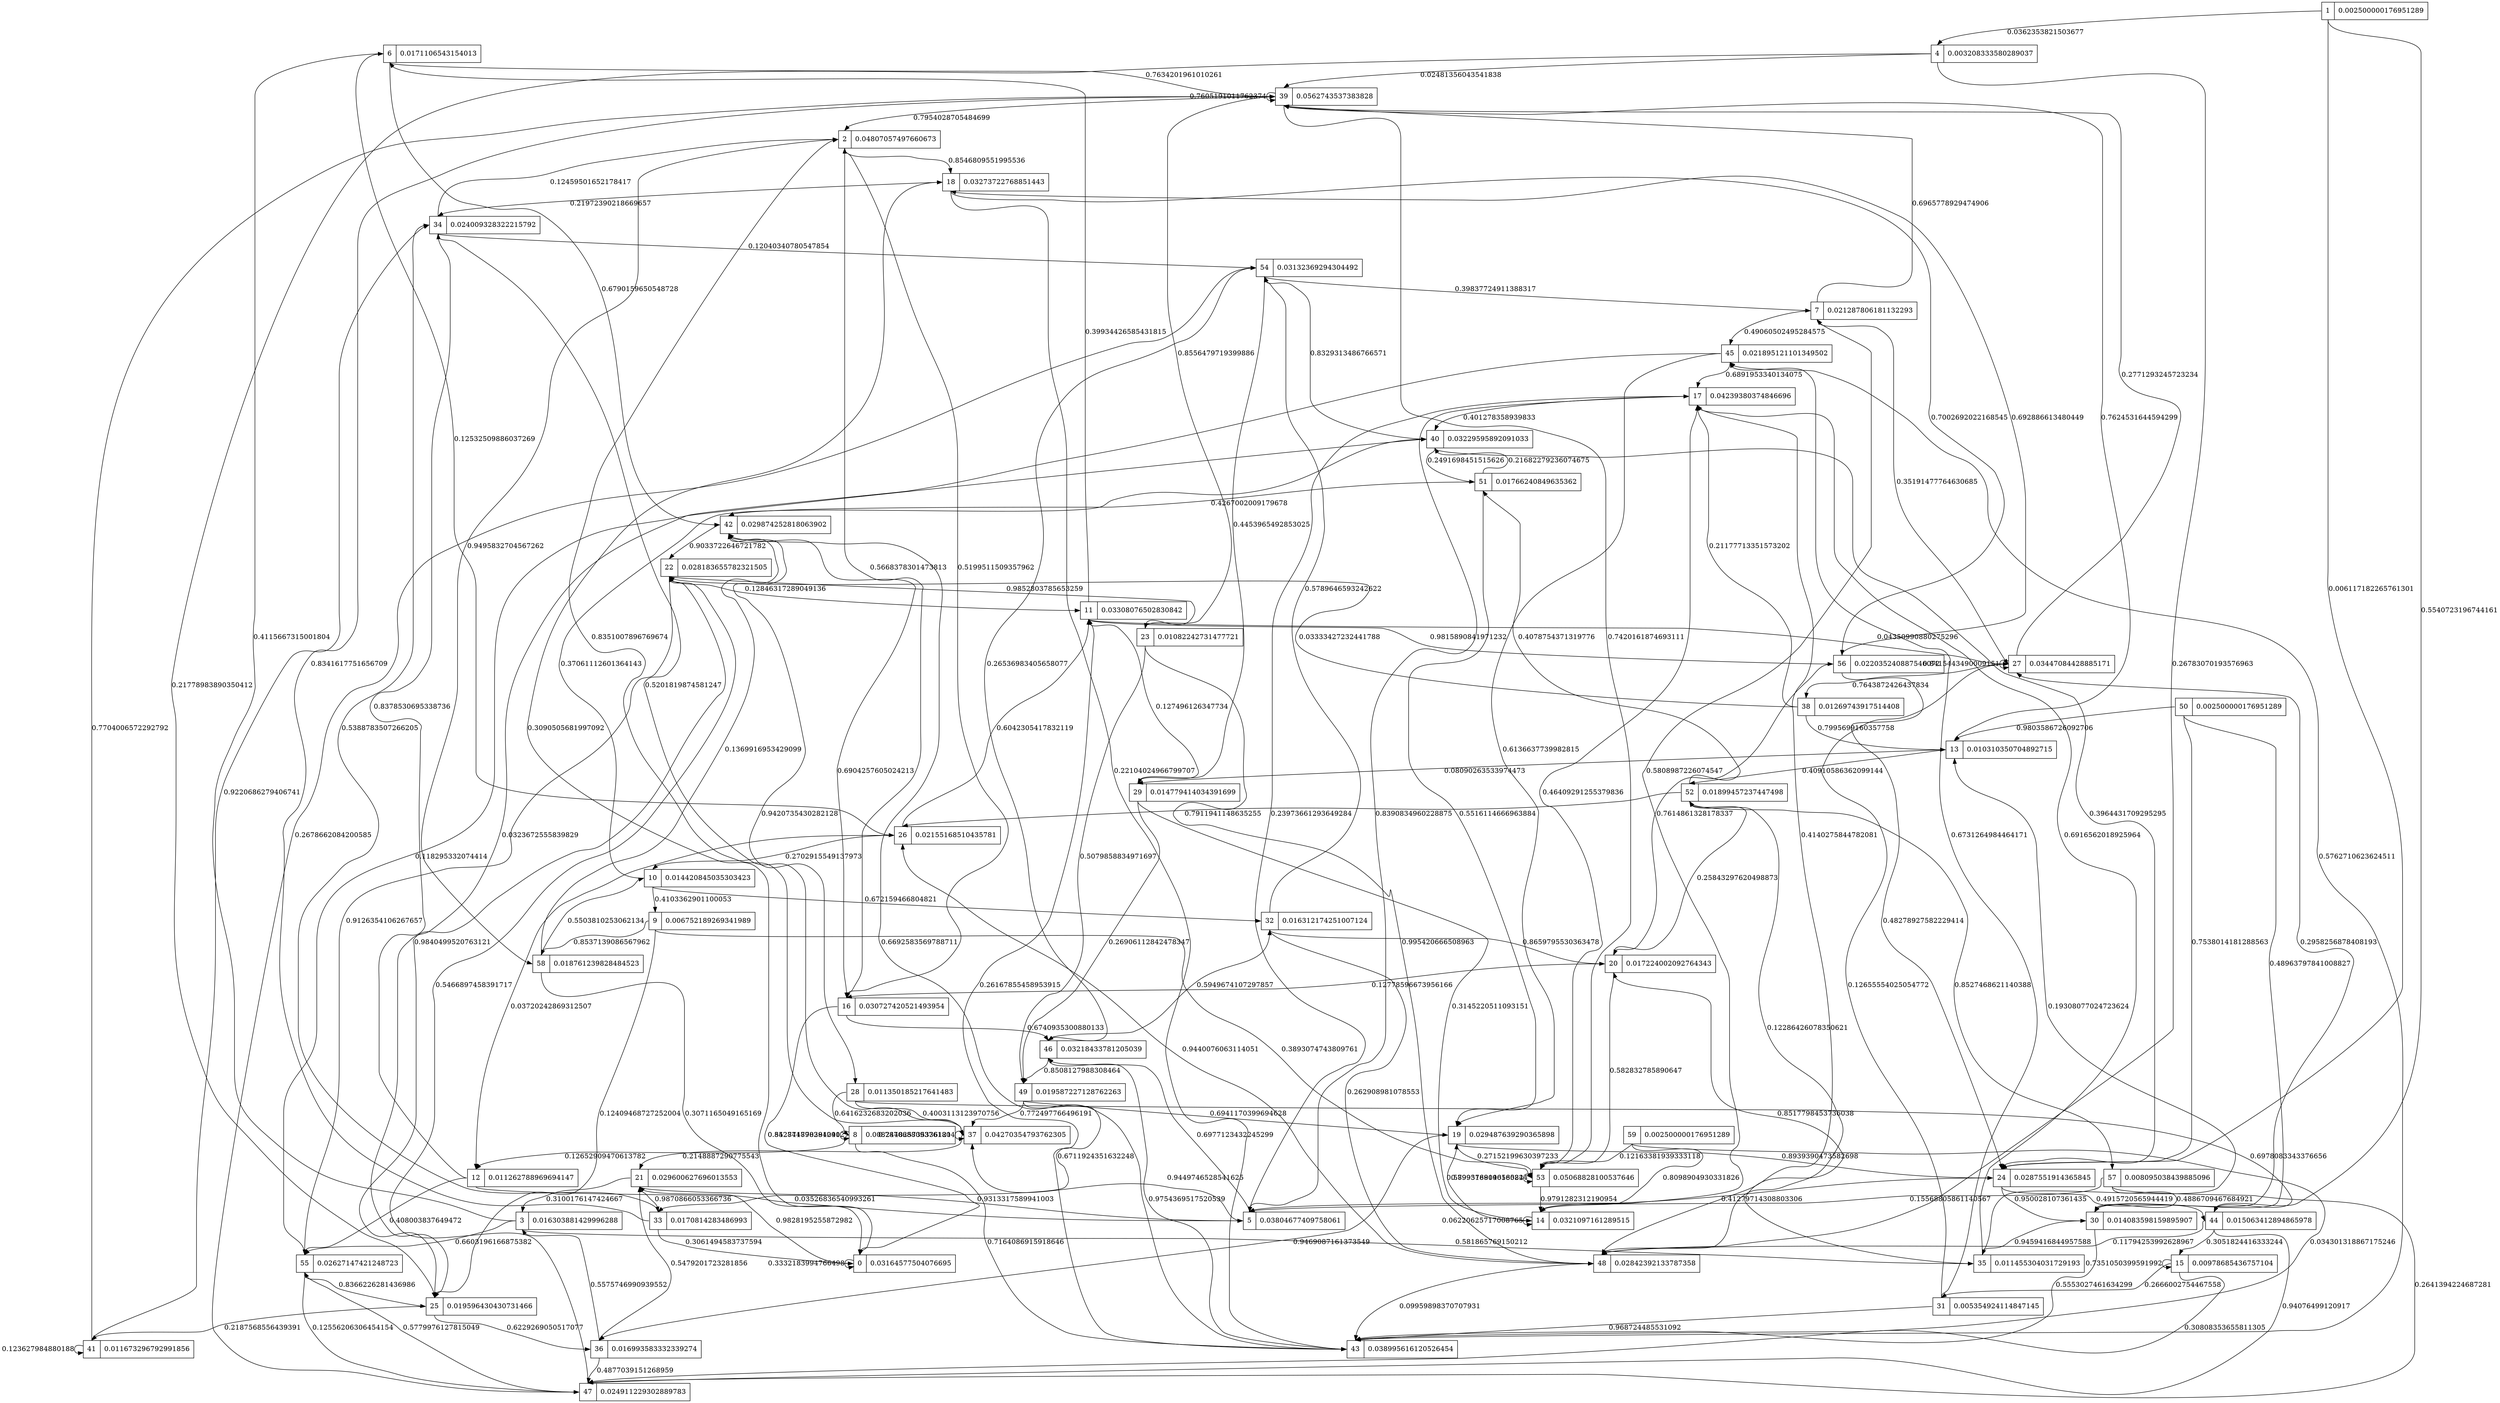 digraph g {
6:id -> 39:id [label=0.7634201961010261 ];
6:id -> 42:id [label=0.6790159650548728 ];
6:id -> 26:id [label=0.12532509886037269 ];
"6" [label="<id> 6|0.0171106543154013",shape=record,fillcolor="blue:orange"];
22:id -> 11:id [label=0.12846317289049136 ];
22:id -> 55:id [label=0.9126354106267657 ];
22:id -> 23:id [label=0.9852803785653259 ];
"22" [label="<id> 22|0.028183655782321505",shape=record,fillcolor="blue:orange"];
38:id -> 22:id [label=0.03333427232441788 ];
38:id -> 17:id [label=0.21177713351573202 ];
38:id -> 13:id [label=0.7995699160357758 ];
"38" [label="<id> 38|0.01269743917514408",shape=record,fillcolor="blue:orange"];
54:id -> 7:id [label=0.39837724911388317 ];
54:id -> 29:id [label=0.4453965492853025 ];
54:id -> 46:id [label=0.26536983405658077 ];
"54" [label="<id> 54|0.03132369294304492",shape=record,fillcolor="blue:orange"];
34:id -> 2:id [label=0.12459501652178417 ];
34:id -> 37:id [label=0.5201819874581247 ];
34:id -> 54:id [label=0.12040340780547854 ];
"34" [label="<id> 34|0.024009328322215792",shape=record,fillcolor="blue:orange"];
18:id -> 34:id [label=0.21972390218669657 ];
18:id -> 43:id [label=0.22104024966799707 ];
18:id -> 56:id [label=0.7002692022168545 ];
"18" [label="<id> 18|0.03273722768851443",shape=record,fillcolor="blue:orange"];
2:id -> 18:id [label=0.8546809551995536 ];
2:id -> 16:id [label=0.5199511509357962 ];
2:id -> 58:id [label=0.9495832704567262 ];
"2" [label="<id> 2|0.04807057497660673",shape=record,fillcolor="blue:orange"];
50:id -> 30:id [label=0.48963797841008827 ];
50:id -> 24:id [label=0.7538014181288563 ];
50:id -> 13:id [label=0.9803586726092706 ];
"50" [label="<id> 50|0.002500000176951289",shape=record,fillcolor="blue:orange"];
42:id -> 28:id [label=0.9420735430282128 ];
42:id -> 22:id [label=0.9033722646721782 ];
42:id -> 16:id [label=0.6904257605024213 ];
"42" [label="<id> 42|0.029874252818063902",shape=record,fillcolor="blue:orange"];
26:id -> 12:id [label=0.03720242869312507 ];
26:id -> 11:id [label=0.6042305417832119 ];
26:id -> 10:id [label=0.2702915549137973 ];
"26" [label="<id> 26|0.02155168510435781",shape=record,fillcolor="blue:orange"];
10:id -> 32:id [label=0.672159466804821 ];
10:id -> 40:id [label=0.37061112601364143 ];
10:id -> 9:id [label=0.4103362901100053 ];
"10" [label="<id> 10|0.014420845035303423",shape=record,fillcolor="blue:orange"];
58:id -> 0:id [label=0.3071165049165169 ];
58:id -> 42:id [label=0.1369916953429099 ];
58:id -> 10:id [label=0.5503810253062134 ];
"58" [label="<id> 58|0.018761239828484523",shape=record,fillcolor="blue:orange"];
46:id -> 49:id [label=0.8508127988308464 ];
46:id -> 32:id [label=0.5949674107297857 ];
46:id -> 43:id [label=0.9754369517520539 ];
"46" [label="<id> 46|0.03218433781205039",shape=record,fillcolor="blue:orange"];
30:id -> 35:id [label=0.9459416844957588 ];
30:id -> 27:id [label=0.2958256878408193 ];
30:id -> 43:id [label=0.5553027461634299 ];
"30" [label="<id> 30|0.014083598159895907",shape=record,fillcolor="blue:orange"];
14:id -> 7:id [label=0.5808987226074547 ];
14:id -> 14:id [label=0.06220625717008765 ];
14:id -> 19:id [label=0.8995788140160224 ];
"14" [label="<id> 14|0.0321097161289515",shape=record,fillcolor="blue:orange"];
55:id -> 47:id [label=0.12556206306454154 ];
55:id -> 40:id [label=0.118295332074414 ];
55:id -> 25:id [label=0.8366226281436986 ];
"55" [label="<id> 55|0.02627147421248723",shape=record,fillcolor="blue:orange"];
7:id -> 45:id [label=0.49060502495284575 ];
7:id -> 27:id [label=0.35191477764630685 ];
7:id -> 39:id [label=0.6965778929474906 ];
"7" [label="<id> 7|0.021287806181132293",shape=record,fillcolor="blue:orange"];
23:id -> 39:id [label=0.8556479719399886 ];
23:id -> 49:id [label=0.5079858834971697 ];
23:id -> 48:id [label=0.995420666508963 ];
"23" [label="<id> 23|0.01082242731477721",shape=record,fillcolor="blue:orange"];
39:id -> 39:id [label=0.7605191011762374 ];
39:id -> 53:id [label=0.7420161874693111 ];
39:id -> 2:id [label=0.7954028705484699 ];
"39" [label="<id> 39|0.0562743537383828",shape=record,fillcolor="blue:orange"];
31:id -> 45:id [label=0.6731264984464171 ];
31:id -> 43:id [label=0.968724485531092 ];
31:id -> 27:id [label=0.12655554025054772 ];
"31" [label="<id> 31|0.005354924114847145",shape=record,fillcolor="blue:orange"];
47:id -> 55:id [label=0.5779976127815049 ];
47:id -> 54:id [label=0.2678662084200585 ];
47:id -> 22:id [label=0.5466897458391717 ];
"47" [label="<id> 47|0.024911229302889783",shape=record,fillcolor="blue:orange"];
15:id -> 47:id [label=0.30808353655811305 ];
15:id -> 15:id [label=0.7351050399591992 ];
15:id -> 31:id [label=0.2666002754467558 ];
"15" [label="<id> 15|0.00978685436757104",shape=record,fillcolor="blue:orange"];
19:id -> 36:id [label=0.9469087161373549 ];
19:id -> 24:id [label=0.8939390473582698 ];
19:id -> 53:id [label=0.27152199630397233 ];
"19" [label="<id> 19|0.029487639290365898",shape=record,fillcolor="blue:orange"];
35:id -> 20:id [label=0.8517798453736038 ];
35:id -> 13:id [label=0.19308077024723624 ];
35:id -> 17:id [label=0.6916562018925964 ];
"35" [label="<id> 35|0.011455304031729193",shape=record,fillcolor="blue:orange"];
51:id -> 40:id [label=0.21682279236074675 ];
51:id -> 42:id [label=0.4267002009179678 ];
51:id -> 19:id [label=0.5516114666963884 ];
"51" [label="<id> 51|0.01766240849635362",shape=record,fillcolor="blue:orange"];
3:id -> 35:id [label=0.581865769150212 ];
3:id -> 55:id [label=0.6603196166875382 ];
3:id -> 6:id [label=0.4115667315001804 ];
"3" [label="<id> 3|0.016303881429996288",shape=record,fillcolor="blue:orange"];
27:id -> 38:id [label=0.7643872426437834 ];
27:id -> 39:id [label=0.2771293245723234 ];
27:id -> 27:id [label=0.8415443490009151 ];
"27" [label="<id> 27|0.03447084428885171",shape=record,fillcolor="blue:orange"];
43:id -> 42:id [label=0.6692583569788711 ];
43:id -> 45:id [label=0.5762710623624511 ];
43:id -> 11:id [label=0.26167855458953915 ];
"43" [label="<id> 43|0.038995616120526454",shape=record,fillcolor="blue:orange"];
11:id -> 6:id [label=0.39934426585431815 ];
11:id -> 27:id [label=0.04350990880275296 ];
11:id -> 56:id [label=0.9815890841971232 ];
"11" [label="<id> 11|0.03308076502830842",shape=record,fillcolor="blue:orange"];
59:id -> 43:id [label=0.034301318867175246 ];
59:id -> 14:id [label=0.8098904930331826 ];
59:id -> 53:id [label=0.12163381939333118 ];
"59" [label="<id> 59|0.002500000176951289",shape=record,fillcolor="blue:orange"];
28:id -> 37:id [label=0.4003113123970756 ];
28:id -> 8:id [label=0.6416232683202036 ];
28:id -> 44:id [label=0.6978083343376656 ];
"28" [label="<id> 28|0.011350185217641483",shape=record,fillcolor="blue:orange"];
12:id -> 5:id [label=0.03526836540993261 ];
12:id -> 55:id [label=0.408003837649472 ];
12:id -> 34:id [label=0.8378530695338736 ];
"12" [label="<id> 12|0.011262788969694147",shape=record,fillcolor="blue:orange"];
44:id -> 15:id [label=0.3051824416333244 ];
44:id -> 47:id [label=0.94076499120917 ];
44:id -> 48:id [label=0.11794253992628967 ];
"44" [label="<id> 44|0.015063412894865978",shape=record,fillcolor="blue:orange"];
48:id -> 26:id [label=0.9440076063114051 ];
48:id -> 43:id [label=0.09959898370707931 ];
48:id -> 52:id [label=0.12286426078350621 ];
"48" [label="<id> 48|0.02842392133787358",shape=record,fillcolor="blue:orange"];
0:id -> 18:id [label=0.3090505681997092 ];
0:id -> 0:id [label=0.3332183994766498 ];
0:id -> 21:id [label=0.9828195255872982 ];
"0" [label="<id> 0|0.03164577504076695",shape=record,fillcolor="blue:orange"];
16:id -> 46:id [label=0.6740935300880133 ];
16:id -> 2:id [label=0.5668378301473813 ];
16:id -> 0:id [label=0.8427747903910902 ];
"16" [label="<id> 16|0.030727420521493954",shape=record,fillcolor="blue:orange"];
32:id -> 54:id [label=0.5789646593242622 ];
32:id -> 20:id [label=0.8659795530363478 ];
32:id -> 48:id [label=0.262908981078553 ];
"32" [label="<id> 32|0.016312174251007124",shape=record,fillcolor="blue:orange"];
40:id -> 24:id [label=0.3964431709295295 ];
40:id -> 51:id [label=0.2491698451515626 ];
40:id -> 54:id [label=0.8329313486766571 ];
"40" [label="<id> 40|0.03229595892091033",shape=record,fillcolor="blue:orange"];
56:id -> 20:id [label=0.7614861328178337 ];
56:id -> 24:id [label=0.48278927582229414 ];
56:id -> 18:id [label=0.692886613480449 ];
"56" [label="<id> 56|0.022035240887546072",shape=record,fillcolor="blue:orange"];
8:id -> 12:id [label=0.12652909470613782 ];
8:id -> 43:id [label=0.7164086915918646 ];
8:id -> 8:id [label=0.552841878284241 ];
"8" [label="<id> 8|0.008244825735336121",shape=record,fillcolor="blue:orange"];
24:id -> 44:id [label=0.4915720565944419 ];
24:id -> 30:id [label=0.950028107361435 ];
24:id -> 5:id [label=0.41279714308803306 ];
"24" [label="<id> 24|0.0287551914365845",shape=record,fillcolor="blue:orange"];
20:id -> 53:id [label=0.582832785890647 ];
20:id -> 52:id [label=0.25843297620498873 ];
20:id -> 16:id [label=0.12778596673956166 ];
"20" [label="<id> 20|0.017224002092764343",shape=record,fillcolor="blue:orange"];
36:id -> 47:id [label=0.4877039151268959 ];
36:id -> 3:id [label=0.5575746990939552 ];
36:id -> 21:id [label=0.5479201723281856 ];
"36" [label="<id> 36|0.016993583332339274",shape=record,fillcolor="blue:orange"];
52:id -> 57:id [label=0.8527468621140388 ];
52:id -> 26:id [label=0.7911941148635255 ];
52:id -> 51:id [label=0.4078754371319776 ];
"52" [label="<id> 52|0.01899457237447498",shape=record,fillcolor="blue:orange"];
4:id -> 25:id [label=0.21778983890350412 ];
4:id -> 39:id [label=0.02481356043541838 ];
4:id -> 48:id [label=0.26783070193576963 ];
"4" [label="<id> 4|0.003208333580289037",shape=record,fillcolor="blue:orange"];
13:id -> 39:id [label=0.7624531644594299 ];
13:id -> 29:id [label=0.08090263533974473 ];
13:id -> 52:id [label=0.40910586362099144 ];
"13" [label="<id> 13|0.010310350704892715",shape=record,fillcolor="blue:orange"];
45:id -> 25:id [label=0.0323672555839829 ];
45:id -> 19:id [label=0.6136637739982815 ];
45:id -> 17:id [label=0.6891953340134075 ];
"45" [label="<id> 45|0.021895121101349502",shape=record,fillcolor="blue:orange"];
29:id -> 11:id [label=0.127496126347734 ];
29:id -> 14:id [label=0.3145220511093151 ];
29:id -> 49:id [label=0.26906112842478347 ];
"29" [label="<id> 29|0.014779414034391699",shape=record,fillcolor="blue:orange"];
5:id -> 37:id [label=0.9449746528541625 ];
5:id -> 46:id [label=0.6977123432245299 ];
5:id -> 17:id [label=0.8390834960228875 ];
"5" [label="<id> 5|0.03804677409758061",shape=record,fillcolor="blue:orange"];
53:id -> 53:id [label=0.5799316909658584 ];
53:id -> 17:id [label=0.46409291255379836 ];
53:id -> 14:id [label=0.9791282312190954 ];
"53" [label="<id> 53|0.05068828100537646",shape=record,fillcolor="blue:orange"];
37:id -> 21:id [label=0.2148887290775543 ];
37:id -> 2:id [label=0.8351007896769674 ];
37:id -> 37:id [label=0.7870688093761804 ];
"37" [label="<id> 37|0.04270354793762305",shape=record,fillcolor="blue:orange"];
21:id -> 3:id [label=0.3100176147424667 ];
21:id -> 5:id [label=0.9313317589941003 ];
21:id -> 33:id [label=0.9870866053366736 ];
"21" [label="<id> 21|0.029600627696013553",shape=record,fillcolor="blue:orange"];
33:id -> 0:id [label=0.3061494583737594 ];
33:id -> 34:id [label=0.5388783507266205 ];
33:id -> 39:id [label=0.8341617751656709 ];
"33" [label="<id> 33|0.0170814283486993",shape=record,fillcolor="blue:orange"];
49:id -> 33:id [label=0.6711924351632248 ];
49:id -> 37:id [label=0.772497766496191 ];
49:id -> 19:id [label=0.6941170399694628 ];
"49" [label="<id> 49|0.019587227128762263",shape=record,fillcolor="blue:orange"];
1:id -> 4:id [label=0.0362353821503677 ];
1:id -> 24:id [label=0.006117182265761301 ];
1:id -> 44:id [label=0.5540723196744161 ];
"1" [label="<id> 1|0.002500000176951289",shape=record,fillcolor="blue:orange"];
17:id -> 40:id [label=0.401278358939833 ];
17:id -> 5:id [label=0.23973661293649284 ];
17:id -> 48:id [label=0.4140275844782081 ];
"17" [label="<id> 17|0.04239380374846696",shape=record,fillcolor="blue:orange"];
41:id -> 41:id [label=0.123627984880188 ];
41:id -> 34:id [label=0.9220686279406741 ];
41:id -> 39:id [label=0.7704006572292792 ];
"41" [label="<id> 41|0.011673296792991856",shape=record,fillcolor="blue:orange"];
25:id -> 41:id [label=0.2187568556439391 ];
25:id -> 36:id [label=0.6229269050517077 ];
25:id -> 22:id [label=0.9840499520763121 ];
"25" [label="<id> 25|0.019596430430731466",shape=record,fillcolor="blue:orange"];
9:id -> 58:id [label=0.8537139086567962 ];
9:id -> 53:id [label=0.3893074743809761 ];
9:id -> 25:id [label=0.12409468727252004 ];
"9" [label="<id> 9|0.006752189269341989",shape=record,fillcolor="blue:orange"];
57:id -> 30:id [label=0.4886709467684921 ];
57:id -> 5:id [label=0.15568805861140567 ];
57:id -> 47:id [label=0.2641394224687281 ];
"57" [label="<id> 57|0.008095038439885096",shape=record,fillcolor="blue:orange"];
}
